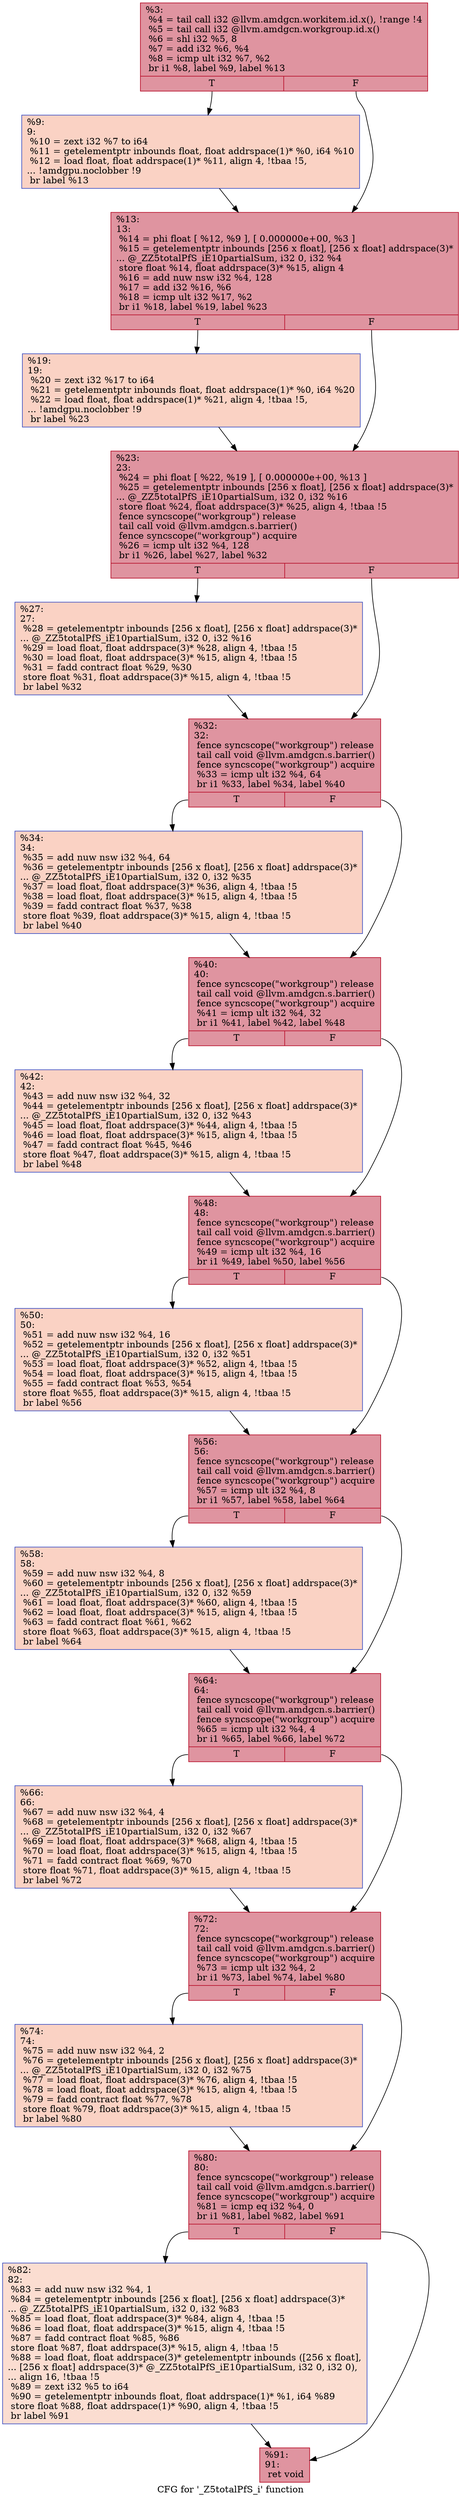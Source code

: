 digraph "CFG for '_Z5totalPfS_i' function" {
	label="CFG for '_Z5totalPfS_i' function";

	Node0x5f0b3e0 [shape=record,color="#b70d28ff", style=filled, fillcolor="#b70d2870",label="{%3:\l  %4 = tail call i32 @llvm.amdgcn.workitem.id.x(), !range !4\l  %5 = tail call i32 @llvm.amdgcn.workgroup.id.x()\l  %6 = shl i32 %5, 8\l  %7 = add i32 %6, %4\l  %8 = icmp ult i32 %7, %2\l  br i1 %8, label %9, label %13\l|{<s0>T|<s1>F}}"];
	Node0x5f0b3e0:s0 -> Node0x5f0c180;
	Node0x5f0b3e0:s1 -> Node0x5f0cc40;
	Node0x5f0c180 [shape=record,color="#3d50c3ff", style=filled, fillcolor="#f4987a70",label="{%9:\l9:                                                \l  %10 = zext i32 %7 to i64\l  %11 = getelementptr inbounds float, float addrspace(1)* %0, i64 %10\l  %12 = load float, float addrspace(1)* %11, align 4, !tbaa !5,\l... !amdgpu.noclobber !9\l  br label %13\l}"];
	Node0x5f0c180 -> Node0x5f0cc40;
	Node0x5f0cc40 [shape=record,color="#b70d28ff", style=filled, fillcolor="#b70d2870",label="{%13:\l13:                                               \l  %14 = phi float [ %12, %9 ], [ 0.000000e+00, %3 ]\l  %15 = getelementptr inbounds [256 x float], [256 x float] addrspace(3)*\l... @_ZZ5totalPfS_iE10partialSum, i32 0, i32 %4\l  store float %14, float addrspace(3)* %15, align 4\l  %16 = add nuw nsw i32 %4, 128\l  %17 = add i32 %16, %6\l  %18 = icmp ult i32 %17, %2\l  br i1 %18, label %19, label %23\l|{<s0>T|<s1>F}}"];
	Node0x5f0cc40:s0 -> Node0x5f0e120;
	Node0x5f0cc40:s1 -> Node0x5f0e170;
	Node0x5f0e120 [shape=record,color="#3d50c3ff", style=filled, fillcolor="#f4987a70",label="{%19:\l19:                                               \l  %20 = zext i32 %17 to i64\l  %21 = getelementptr inbounds float, float addrspace(1)* %0, i64 %20\l  %22 = load float, float addrspace(1)* %21, align 4, !tbaa !5,\l... !amdgpu.noclobber !9\l  br label %23\l}"];
	Node0x5f0e120 -> Node0x5f0e170;
	Node0x5f0e170 [shape=record,color="#b70d28ff", style=filled, fillcolor="#b70d2870",label="{%23:\l23:                                               \l  %24 = phi float [ %22, %19 ], [ 0.000000e+00, %13 ]\l  %25 = getelementptr inbounds [256 x float], [256 x float] addrspace(3)*\l... @_ZZ5totalPfS_iE10partialSum, i32 0, i32 %16\l  store float %24, float addrspace(3)* %25, align 4, !tbaa !5\l  fence syncscope(\"workgroup\") release\l  tail call void @llvm.amdgcn.s.barrier()\l  fence syncscope(\"workgroup\") acquire\l  %26 = icmp ult i32 %4, 128\l  br i1 %26, label %27, label %32\l|{<s0>T|<s1>F}}"];
	Node0x5f0e170:s0 -> Node0x5f0f610;
	Node0x5f0e170:s1 -> Node0x5f0f6a0;
	Node0x5f0f610 [shape=record,color="#3d50c3ff", style=filled, fillcolor="#f4987a70",label="{%27:\l27:                                               \l  %28 = getelementptr inbounds [256 x float], [256 x float] addrspace(3)*\l... @_ZZ5totalPfS_iE10partialSum, i32 0, i32 %16\l  %29 = load float, float addrspace(3)* %28, align 4, !tbaa !5\l  %30 = load float, float addrspace(3)* %15, align 4, !tbaa !5\l  %31 = fadd contract float %29, %30\l  store float %31, float addrspace(3)* %15, align 4, !tbaa !5\l  br label %32\l}"];
	Node0x5f0f610 -> Node0x5f0f6a0;
	Node0x5f0f6a0 [shape=record,color="#b70d28ff", style=filled, fillcolor="#b70d2870",label="{%32:\l32:                                               \l  fence syncscope(\"workgroup\") release\l  tail call void @llvm.amdgcn.s.barrier()\l  fence syncscope(\"workgroup\") acquire\l  %33 = icmp ult i32 %4, 64\l  br i1 %33, label %34, label %40\l|{<s0>T|<s1>F}}"];
	Node0x5f0f6a0:s0 -> Node0x5f0fe90;
	Node0x5f0f6a0:s1 -> Node0x5f0fee0;
	Node0x5f0fe90 [shape=record,color="#3d50c3ff", style=filled, fillcolor="#f4987a70",label="{%34:\l34:                                               \l  %35 = add nuw nsw i32 %4, 64\l  %36 = getelementptr inbounds [256 x float], [256 x float] addrspace(3)*\l... @_ZZ5totalPfS_iE10partialSum, i32 0, i32 %35\l  %37 = load float, float addrspace(3)* %36, align 4, !tbaa !5\l  %38 = load float, float addrspace(3)* %15, align 4, !tbaa !5\l  %39 = fadd contract float %37, %38\l  store float %39, float addrspace(3)* %15, align 4, !tbaa !5\l  br label %40\l}"];
	Node0x5f0fe90 -> Node0x5f0fee0;
	Node0x5f0fee0 [shape=record,color="#b70d28ff", style=filled, fillcolor="#b70d2870",label="{%40:\l40:                                               \l  fence syncscope(\"workgroup\") release\l  tail call void @llvm.amdgcn.s.barrier()\l  fence syncscope(\"workgroup\") acquire\l  %41 = icmp ult i32 %4, 32\l  br i1 %41, label %42, label %48\l|{<s0>T|<s1>F}}"];
	Node0x5f0fee0:s0 -> Node0x5f105a0;
	Node0x5f0fee0:s1 -> Node0x5f105f0;
	Node0x5f105a0 [shape=record,color="#3d50c3ff", style=filled, fillcolor="#f4987a70",label="{%42:\l42:                                               \l  %43 = add nuw nsw i32 %4, 32\l  %44 = getelementptr inbounds [256 x float], [256 x float] addrspace(3)*\l... @_ZZ5totalPfS_iE10partialSum, i32 0, i32 %43\l  %45 = load float, float addrspace(3)* %44, align 4, !tbaa !5\l  %46 = load float, float addrspace(3)* %15, align 4, !tbaa !5\l  %47 = fadd contract float %45, %46\l  store float %47, float addrspace(3)* %15, align 4, !tbaa !5\l  br label %48\l}"];
	Node0x5f105a0 -> Node0x5f105f0;
	Node0x5f105f0 [shape=record,color="#b70d28ff", style=filled, fillcolor="#b70d2870",label="{%48:\l48:                                               \l  fence syncscope(\"workgroup\") release\l  tail call void @llvm.amdgcn.s.barrier()\l  fence syncscope(\"workgroup\") acquire\l  %49 = icmp ult i32 %4, 16\l  br i1 %49, label %50, label %56\l|{<s0>T|<s1>F}}"];
	Node0x5f105f0:s0 -> Node0x5f10ce0;
	Node0x5f105f0:s1 -> Node0x5f10d30;
	Node0x5f10ce0 [shape=record,color="#3d50c3ff", style=filled, fillcolor="#f4987a70",label="{%50:\l50:                                               \l  %51 = add nuw nsw i32 %4, 16\l  %52 = getelementptr inbounds [256 x float], [256 x float] addrspace(3)*\l... @_ZZ5totalPfS_iE10partialSum, i32 0, i32 %51\l  %53 = load float, float addrspace(3)* %52, align 4, !tbaa !5\l  %54 = load float, float addrspace(3)* %15, align 4, !tbaa !5\l  %55 = fadd contract float %53, %54\l  store float %55, float addrspace(3)* %15, align 4, !tbaa !5\l  br label %56\l}"];
	Node0x5f10ce0 -> Node0x5f10d30;
	Node0x5f10d30 [shape=record,color="#b70d28ff", style=filled, fillcolor="#b70d2870",label="{%56:\l56:                                               \l  fence syncscope(\"workgroup\") release\l  tail call void @llvm.amdgcn.s.barrier()\l  fence syncscope(\"workgroup\") acquire\l  %57 = icmp ult i32 %4, 8\l  br i1 %57, label %58, label %64\l|{<s0>T|<s1>F}}"];
	Node0x5f10d30:s0 -> Node0x5f11420;
	Node0x5f10d30:s1 -> Node0x5f11470;
	Node0x5f11420 [shape=record,color="#3d50c3ff", style=filled, fillcolor="#f4987a70",label="{%58:\l58:                                               \l  %59 = add nuw nsw i32 %4, 8\l  %60 = getelementptr inbounds [256 x float], [256 x float] addrspace(3)*\l... @_ZZ5totalPfS_iE10partialSum, i32 0, i32 %59\l  %61 = load float, float addrspace(3)* %60, align 4, !tbaa !5\l  %62 = load float, float addrspace(3)* %15, align 4, !tbaa !5\l  %63 = fadd contract float %61, %62\l  store float %63, float addrspace(3)* %15, align 4, !tbaa !5\l  br label %64\l}"];
	Node0x5f11420 -> Node0x5f11470;
	Node0x5f11470 [shape=record,color="#b70d28ff", style=filled, fillcolor="#b70d2870",label="{%64:\l64:                                               \l  fence syncscope(\"workgroup\") release\l  tail call void @llvm.amdgcn.s.barrier()\l  fence syncscope(\"workgroup\") acquire\l  %65 = icmp ult i32 %4, 4\l  br i1 %65, label %66, label %72\l|{<s0>T|<s1>F}}"];
	Node0x5f11470:s0 -> Node0x5f11d40;
	Node0x5f11470:s1 -> Node0x5f11d90;
	Node0x5f11d40 [shape=record,color="#3d50c3ff", style=filled, fillcolor="#f4987a70",label="{%66:\l66:                                               \l  %67 = add nuw nsw i32 %4, 4\l  %68 = getelementptr inbounds [256 x float], [256 x float] addrspace(3)*\l... @_ZZ5totalPfS_iE10partialSum, i32 0, i32 %67\l  %69 = load float, float addrspace(3)* %68, align 4, !tbaa !5\l  %70 = load float, float addrspace(3)* %15, align 4, !tbaa !5\l  %71 = fadd contract float %69, %70\l  store float %71, float addrspace(3)* %15, align 4, !tbaa !5\l  br label %72\l}"];
	Node0x5f11d40 -> Node0x5f11d90;
	Node0x5f11d90 [shape=record,color="#b70d28ff", style=filled, fillcolor="#b70d2870",label="{%72:\l72:                                               \l  fence syncscope(\"workgroup\") release\l  tail call void @llvm.amdgcn.s.barrier()\l  fence syncscope(\"workgroup\") acquire\l  %73 = icmp ult i32 %4, 2\l  br i1 %73, label %74, label %80\l|{<s0>T|<s1>F}}"];
	Node0x5f11d90:s0 -> Node0x5f12480;
	Node0x5f11d90:s1 -> Node0x5f124d0;
	Node0x5f12480 [shape=record,color="#3d50c3ff", style=filled, fillcolor="#f4987a70",label="{%74:\l74:                                               \l  %75 = add nuw nsw i32 %4, 2\l  %76 = getelementptr inbounds [256 x float], [256 x float] addrspace(3)*\l... @_ZZ5totalPfS_iE10partialSum, i32 0, i32 %75\l  %77 = load float, float addrspace(3)* %76, align 4, !tbaa !5\l  %78 = load float, float addrspace(3)* %15, align 4, !tbaa !5\l  %79 = fadd contract float %77, %78\l  store float %79, float addrspace(3)* %15, align 4, !tbaa !5\l  br label %80\l}"];
	Node0x5f12480 -> Node0x5f124d0;
	Node0x5f124d0 [shape=record,color="#b70d28ff", style=filled, fillcolor="#b70d2870",label="{%80:\l80:                                               \l  fence syncscope(\"workgroup\") release\l  tail call void @llvm.amdgcn.s.barrier()\l  fence syncscope(\"workgroup\") acquire\l  %81 = icmp eq i32 %4, 0\l  br i1 %81, label %82, label %91\l|{<s0>T|<s1>F}}"];
	Node0x5f124d0:s0 -> Node0x5f12bc0;
	Node0x5f124d0:s1 -> Node0x5f12c10;
	Node0x5f12bc0 [shape=record,color="#3d50c3ff", style=filled, fillcolor="#f7b39670",label="{%82:\l82:                                               \l  %83 = add nuw nsw i32 %4, 1\l  %84 = getelementptr inbounds [256 x float], [256 x float] addrspace(3)*\l... @_ZZ5totalPfS_iE10partialSum, i32 0, i32 %83\l  %85 = load float, float addrspace(3)* %84, align 4, !tbaa !5\l  %86 = load float, float addrspace(3)* %15, align 4, !tbaa !5\l  %87 = fadd contract float %85, %86\l  store float %87, float addrspace(3)* %15, align 4, !tbaa !5\l  %88 = load float, float addrspace(3)* getelementptr inbounds ([256 x float],\l... [256 x float] addrspace(3)* @_ZZ5totalPfS_iE10partialSum, i32 0, i32 0),\l... align 16, !tbaa !5\l  %89 = zext i32 %5 to i64\l  %90 = getelementptr inbounds float, float addrspace(1)* %1, i64 %89\l  store float %88, float addrspace(1)* %90, align 4, !tbaa !5\l  br label %91\l}"];
	Node0x5f12bc0 -> Node0x5f12c10;
	Node0x5f12c10 [shape=record,color="#b70d28ff", style=filled, fillcolor="#b70d2870",label="{%91:\l91:                                               \l  ret void\l}"];
}
